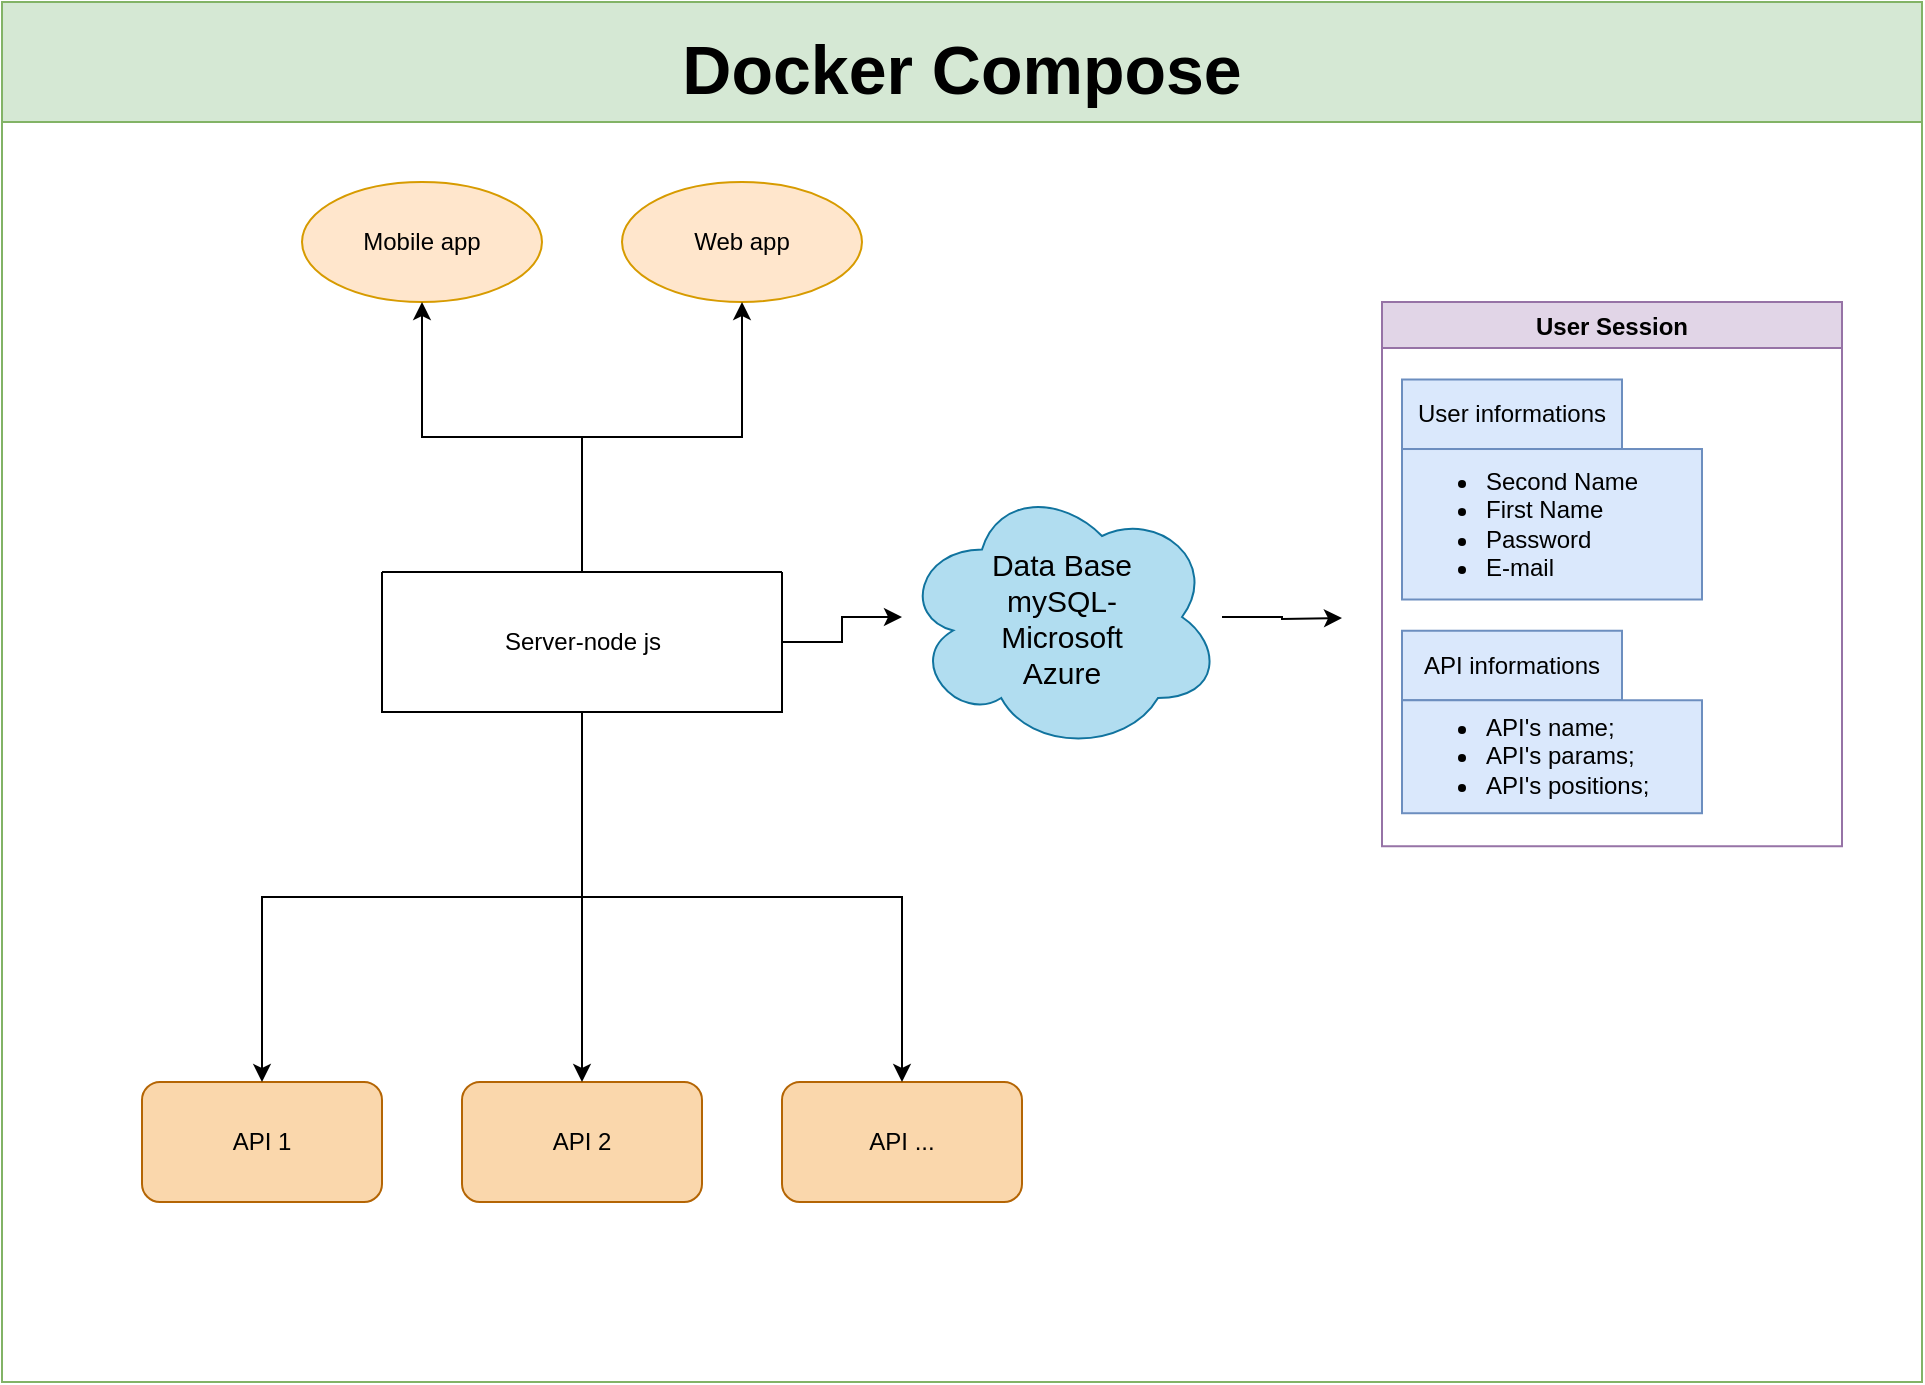<mxfile version="16.6.4" type="device"><diagram id="Ct5-Yit3153IkKbdgTM-" name="Architecture AREA"><mxGraphModel dx="1422" dy="761" grid="1" gridSize="10" guides="1" tooltips="1" connect="1" arrows="1" fold="1" page="1" pageScale="1" pageWidth="850" pageHeight="1100" math="0" shadow="0"><root><mxCell id="0"/><mxCell id="1" parent="0"/><mxCell id="xKb9puDWEGBSDw9G195G-26" value="Docker Compose" style="swimlane;fontSize=34;startSize=60;fillColor=#d5e8d4;strokeColor=#82b366;" parent="1" vertex="1"><mxGeometry x="160" y="160" width="960" height="690" as="geometry"/></mxCell><mxCell id="xKb9puDWEGBSDw9G195G-5" value="API 1" style="rounded=1;whiteSpace=wrap;html=1;fillColor=#fad7ac;strokeColor=#b46504;" parent="xKb9puDWEGBSDw9G195G-26" vertex="1"><mxGeometry x="70" y="540" width="120" height="60" as="geometry"/></mxCell><mxCell id="xKb9puDWEGBSDw9G195G-9" style="edgeStyle=orthogonalEdgeStyle;rounded=0;orthogonalLoop=1;jettySize=auto;html=1;exitX=0.5;exitY=1;exitDx=0;exitDy=0;entryX=0.5;entryY=0;entryDx=0;entryDy=0;" parent="xKb9puDWEGBSDw9G195G-26" source="5XwwaaBskUv6E52j5VgM-1" target="xKb9puDWEGBSDw9G195G-5" edge="1"><mxGeometry relative="1" as="geometry"><mxPoint x="290" y="500" as="sourcePoint"/></mxGeometry></mxCell><mxCell id="xKb9puDWEGBSDw9G195G-6" value="API 2" style="rounded=1;whiteSpace=wrap;html=1;fillColor=#fad7ac;strokeColor=#b46504;" parent="xKb9puDWEGBSDw9G195G-26" vertex="1"><mxGeometry x="230" y="540" width="120" height="60" as="geometry"/></mxCell><mxCell id="xKb9puDWEGBSDw9G195G-8" style="edgeStyle=orthogonalEdgeStyle;rounded=0;orthogonalLoop=1;jettySize=auto;html=1;exitX=0.5;exitY=1;exitDx=0;exitDy=0;" parent="xKb9puDWEGBSDw9G195G-26" source="5XwwaaBskUv6E52j5VgM-1" target="xKb9puDWEGBSDw9G195G-6" edge="1"><mxGeometry relative="1" as="geometry"><mxPoint x="290" y="500" as="sourcePoint"/></mxGeometry></mxCell><mxCell id="xKb9puDWEGBSDw9G195G-7" value="API ..." style="rounded=1;whiteSpace=wrap;html=1;fillColor=#fad7ac;strokeColor=#b46504;" parent="xKb9puDWEGBSDw9G195G-26" vertex="1"><mxGeometry x="390" y="540" width="120" height="60" as="geometry"/></mxCell><mxCell id="xKb9puDWEGBSDw9G195G-10" style="edgeStyle=orthogonalEdgeStyle;rounded=0;orthogonalLoop=1;jettySize=auto;html=1;exitX=0.5;exitY=1;exitDx=0;exitDy=0;entryX=0.5;entryY=0;entryDx=0;entryDy=0;" parent="xKb9puDWEGBSDw9G195G-26" source="5XwwaaBskUv6E52j5VgM-1" target="xKb9puDWEGBSDw9G195G-7" edge="1"><mxGeometry relative="1" as="geometry"><mxPoint x="290" y="500" as="sourcePoint"/></mxGeometry></mxCell><mxCell id="xKb9puDWEGBSDw9G195G-40" style="edgeStyle=orthogonalEdgeStyle;rounded=0;orthogonalLoop=1;jettySize=auto;html=1;exitX=1;exitY=0.5;exitDx=0;exitDy=0;fontSize=15;" parent="xKb9puDWEGBSDw9G195G-26" source="5XwwaaBskUv6E52j5VgM-1" target="xKb9puDWEGBSDw9G195G-33" edge="1"><mxGeometry relative="1" as="geometry"/></mxCell><mxCell id="5XwwaaBskUv6E52j5VgM-1" value="" style="swimlane;startSize=0;fillColor=none;" parent="xKb9puDWEGBSDw9G195G-26" vertex="1"><mxGeometry x="190" y="285" width="200" height="70" as="geometry"><mxRectangle x="320" y="440" width="50" height="40" as="alternateBounds"/></mxGeometry></mxCell><mxCell id="5XwwaaBskUv6E52j5VgM-2" value="Server-node js&lt;br&gt;" style="text;html=1;align=center;verticalAlign=middle;resizable=0;points=[];autosize=1;strokeColor=none;fillColor=none;" parent="5XwwaaBskUv6E52j5VgM-1" vertex="1"><mxGeometry x="55" y="25" width="90" height="20" as="geometry"/></mxCell><mxCell id="xKb9puDWEGBSDw9G195G-33" value="&lt;blockquote&gt;&lt;div align=&quot;center&quot;&gt;Data Base&lt;br&gt;mySQL-Microsoft Azure&lt;br&gt;&lt;/div&gt;&lt;/blockquote&gt;" style="ellipse;shape=cloud;whiteSpace=wrap;html=1;fontSize=15;align=center;fillColor=#b1ddf0;strokeColor=#10739e;" parent="xKb9puDWEGBSDw9G195G-26" vertex="1"><mxGeometry x="450" y="240" width="160" height="135" as="geometry"/></mxCell><mxCell id="xKb9puDWEGBSDw9G195G-41" value="" style="group" parent="xKb9puDWEGBSDw9G195G-26" vertex="1" connectable="0"><mxGeometry x="690" y="150" width="230" height="272.18" as="geometry"/></mxCell><mxCell id="xKb9puDWEGBSDw9G195G-14" value="User Session" style="swimlane;fillColor=#e1d5e7;strokeColor=#9673a6;" parent="xKb9puDWEGBSDw9G195G-41" vertex="1"><mxGeometry width="230" height="272.18" as="geometry"/></mxCell><mxCell id="xKb9puDWEGBSDw9G195G-19" value="" style="group" parent="xKb9puDWEGBSDw9G195G-14" vertex="1" connectable="0"><mxGeometry x="10" y="38.75" width="150" height="110" as="geometry"/></mxCell><mxCell id="xKb9puDWEGBSDw9G195G-17" value="User informations" style="text;html=1;strokeColor=#6c8ebf;fillColor=#dae8fc;align=center;verticalAlign=middle;whiteSpace=wrap;rounded=0;" parent="xKb9puDWEGBSDw9G195G-19" vertex="1"><mxGeometry width="110" height="34.762" as="geometry"/></mxCell><mxCell id="xKb9puDWEGBSDw9G195G-18" value="&lt;ul&gt;&lt;li&gt;Second Name&lt;/li&gt;&lt;li&gt;First Name&lt;/li&gt;&lt;li&gt;Password&lt;/li&gt;&lt;li&gt;E-mail&lt;br&gt;&lt;/li&gt;&lt;/ul&gt;" style="text;html=1;strokeColor=#6c8ebf;fillColor=#dae8fc;align=left;verticalAlign=middle;whiteSpace=wrap;rounded=0;" parent="xKb9puDWEGBSDw9G195G-19" vertex="1"><mxGeometry y="34.76" width="150" height="75.24" as="geometry"/></mxCell><mxCell id="xKb9puDWEGBSDw9G195G-20" value="" style="group" parent="xKb9puDWEGBSDw9G195G-41" vertex="1" connectable="0"><mxGeometry x="10" y="164.37" width="150" height="91.25" as="geometry"/></mxCell><mxCell id="xKb9puDWEGBSDw9G195G-21" value="API informations" style="text;html=1;strokeColor=#6c8ebf;fillColor=#dae8fc;align=center;verticalAlign=middle;whiteSpace=wrap;rounded=0;" parent="xKb9puDWEGBSDw9G195G-20" vertex="1"><mxGeometry width="110" height="34.762" as="geometry"/></mxCell><mxCell id="xKb9puDWEGBSDw9G195G-22" value="&lt;ul&gt;&lt;li&gt;API's name;&lt;/li&gt;&lt;li&gt;API's params;&lt;/li&gt;&lt;li&gt;API's positions;&lt;br&gt;&lt;/li&gt;&lt;/ul&gt;" style="text;html=1;strokeColor=#6c8ebf;fillColor=#dae8fc;align=left;verticalAlign=middle;whiteSpace=wrap;rounded=0;" parent="xKb9puDWEGBSDw9G195G-20" vertex="1"><mxGeometry y="34.762" width="150" height="56.488" as="geometry"/></mxCell><mxCell id="5XwwaaBskUv6E52j5VgM-3" value="Mobile app" style="ellipse;whiteSpace=wrap;html=1;fillColor=#ffe6cc;strokeColor=#d79b00;" parent="xKb9puDWEGBSDw9G195G-26" vertex="1"><mxGeometry x="150" y="90" width="120" height="60" as="geometry"/></mxCell><mxCell id="5XwwaaBskUv6E52j5VgM-9" value="Web app" style="ellipse;whiteSpace=wrap;html=1;fillColor=#ffe6cc;strokeColor=#d79b00;" parent="xKb9puDWEGBSDw9G195G-26" vertex="1"><mxGeometry x="310" y="90" width="120" height="60" as="geometry"/></mxCell><mxCell id="xKb9puDWEGBSDw9G195G-31" style="edgeStyle=orthogonalEdgeStyle;rounded=0;orthogonalLoop=1;jettySize=auto;html=1;entryX=0.5;entryY=1;entryDx=0;entryDy=0;fontSize=15;" parent="xKb9puDWEGBSDw9G195G-26" source="5XwwaaBskUv6E52j5VgM-1" target="5XwwaaBskUv6E52j5VgM-3" edge="1"><mxGeometry relative="1" as="geometry"/></mxCell><mxCell id="xKb9puDWEGBSDw9G195G-32" style="edgeStyle=orthogonalEdgeStyle;rounded=0;orthogonalLoop=1;jettySize=auto;html=1;entryX=0.5;entryY=1;entryDx=0;entryDy=0;fontSize=15;" parent="xKb9puDWEGBSDw9G195G-26" source="5XwwaaBskUv6E52j5VgM-1" target="5XwwaaBskUv6E52j5VgM-9" edge="1"><mxGeometry relative="1" as="geometry"/></mxCell><mxCell id="xKb9puDWEGBSDw9G195G-38" style="edgeStyle=orthogonalEdgeStyle;rounded=0;orthogonalLoop=1;jettySize=auto;html=1;fontSize=15;" parent="1" source="xKb9puDWEGBSDw9G195G-33" edge="1"><mxGeometry relative="1" as="geometry"><mxPoint x="830" y="468" as="targetPoint"/></mxGeometry></mxCell></root></mxGraphModel></diagram></mxfile>